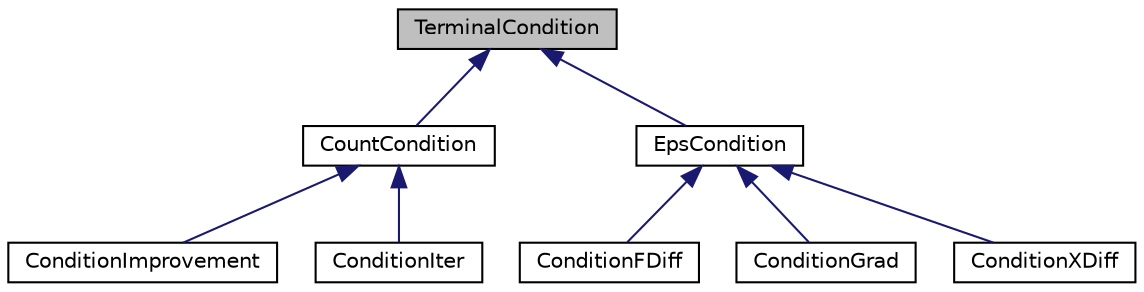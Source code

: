 digraph "TerminalCondition"
{
  edge [fontname="Helvetica",fontsize="10",labelfontname="Helvetica",labelfontsize="10"];
  node [fontname="Helvetica",fontsize="10",shape=record];
  Node0 [label="TerminalCondition",height=0.2,width=0.4,color="black", fillcolor="grey75", style="filled", fontcolor="black"];
  Node0 -> Node1 [dir="back",color="midnightblue",fontsize="10",style="solid",fontname="Helvetica"];
  Node1 [label="CountCondition",height=0.2,width=0.4,color="black", fillcolor="white", style="filled",URL="$class_count_condition.html"];
  Node1 -> Node2 [dir="back",color="midnightblue",fontsize="10",style="solid",fontname="Helvetica"];
  Node2 [label="ConditionImprovement",height=0.2,width=0.4,color="black", fillcolor="white", style="filled",URL="$class_condition_improvement.html"];
  Node1 -> Node3 [dir="back",color="midnightblue",fontsize="10",style="solid",fontname="Helvetica"];
  Node3 [label="ConditionIter",height=0.2,width=0.4,color="black", fillcolor="white", style="filled",URL="$class_condition_iter.html"];
  Node0 -> Node4 [dir="back",color="midnightblue",fontsize="10",style="solid",fontname="Helvetica"];
  Node4 [label="EpsCondition",height=0.2,width=0.4,color="black", fillcolor="white", style="filled",URL="$class_eps_condition.html"];
  Node4 -> Node5 [dir="back",color="midnightblue",fontsize="10",style="solid",fontname="Helvetica"];
  Node5 [label="ConditionFDiff",height=0.2,width=0.4,color="black", fillcolor="white", style="filled",URL="$class_condition_f_diff.html"];
  Node4 -> Node6 [dir="back",color="midnightblue",fontsize="10",style="solid",fontname="Helvetica"];
  Node6 [label="ConditionGrad",height=0.2,width=0.4,color="black", fillcolor="white", style="filled",URL="$class_condition_grad.html"];
  Node4 -> Node7 [dir="back",color="midnightblue",fontsize="10",style="solid",fontname="Helvetica"];
  Node7 [label="ConditionXDiff",height=0.2,width=0.4,color="black", fillcolor="white", style="filled",URL="$class_condition_x_diff.html"];
}
